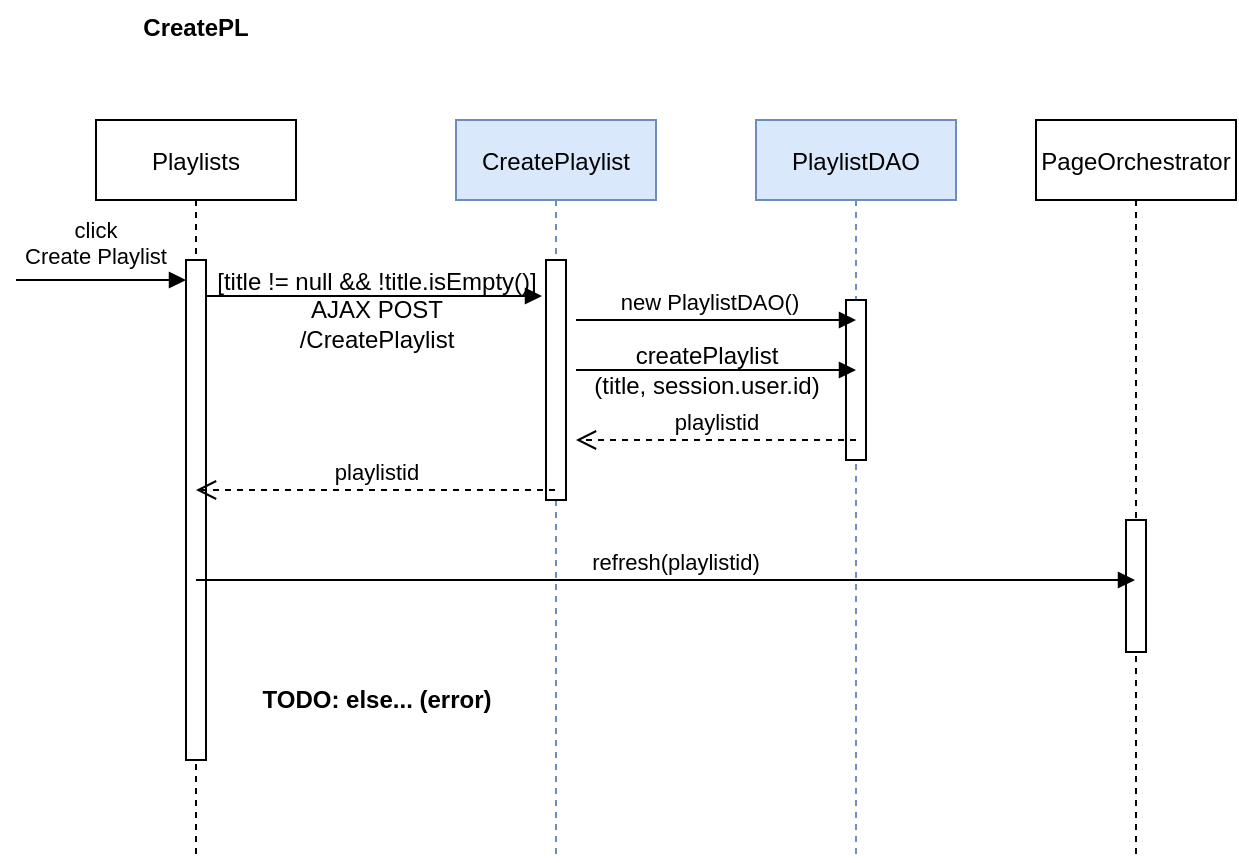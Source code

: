 <mxfile version="14.7.3" type="device"><diagram id="3SM13Gfp1SmeyX-EMhQn" name="Page-1"><mxGraphModel dx="981" dy="518" grid="1" gridSize="10" guides="1" tooltips="1" connect="1" arrows="1" fold="1" page="1" pageScale="1" pageWidth="1169" pageHeight="827" math="0" shadow="0"><root><mxCell id="0"/><mxCell id="1" parent="0"/><mxCell id="2MOWTGu3-rheEjo7wcaj-34" value="CreatePL" style="text;align=center;fontStyle=1;verticalAlign=middle;spacingLeft=3;spacingRight=3;strokeColor=none;rotatable=0;points=[[0,0.5],[1,0.5]];portConstraint=eastwest;" parent="1" vertex="1"><mxGeometry x="190" y="110" width="80" height="26" as="geometry"/></mxCell><mxCell id="2MOWTGu3-rheEjo7wcaj-35" value="CreatePlaylist" style="shape=umlLifeline;perimeter=lifelinePerimeter;container=1;collapsible=0;recursiveResize=0;rounded=0;shadow=0;strokeWidth=1;fillColor=#dae8fc;strokeColor=#6c8ebf;" parent="1" vertex="1"><mxGeometry x="360" y="170" width="100" height="370" as="geometry"/></mxCell><mxCell id="2MOWTGu3-rheEjo7wcaj-36" value="" style="points=[];perimeter=orthogonalPerimeter;rounded=0;shadow=0;strokeWidth=1;" parent="2MOWTGu3-rheEjo7wcaj-35" vertex="1"><mxGeometry x="45" y="70" width="10" height="120" as="geometry"/></mxCell><mxCell id="2MOWTGu3-rheEjo7wcaj-40" value="PlaylistDAO" style="shape=umlLifeline;perimeter=lifelinePerimeter;container=1;collapsible=0;recursiveResize=0;rounded=0;shadow=0;strokeWidth=1;fillColor=#dae8fc;strokeColor=#6c8ebf;" parent="1" vertex="1"><mxGeometry x="510" y="170" width="100" height="370" as="geometry"/></mxCell><mxCell id="2MOWTGu3-rheEjo7wcaj-41" value="" style="points=[];perimeter=orthogonalPerimeter;rounded=0;shadow=0;strokeWidth=1;" parent="2MOWTGu3-rheEjo7wcaj-40" vertex="1"><mxGeometry x="45" y="90" width="10" height="80" as="geometry"/></mxCell><mxCell id="2MOWTGu3-rheEjo7wcaj-42" value="PageOrchestrator" style="shape=umlLifeline;perimeter=lifelinePerimeter;container=1;collapsible=0;recursiveResize=0;rounded=0;shadow=0;strokeWidth=1;" parent="1" vertex="1"><mxGeometry x="650" y="170" width="100" height="370" as="geometry"/></mxCell><mxCell id="2MOWTGu3-rheEjo7wcaj-43" value="" style="points=[];perimeter=orthogonalPerimeter;rounded=0;shadow=0;strokeWidth=1;" parent="2MOWTGu3-rheEjo7wcaj-42" vertex="1"><mxGeometry x="45" y="200" width="10" height="66" as="geometry"/></mxCell><mxCell id="2MOWTGu3-rheEjo7wcaj-45" value="createPlaylist&lt;br&gt;(title, session.user.id)" style="text;html=1;align=center;verticalAlign=middle;resizable=0;points=[];autosize=1;strokeColor=none;" parent="1" vertex="1"><mxGeometry x="420" y="280" width="130" height="30" as="geometry"/></mxCell><mxCell id="1jEiCpI0j6QbXWLR9Uge-1" value="" style="verticalAlign=bottom;endArrow=block;shadow=0;strokeWidth=1;" parent="1" source="1jEiCpI0j6QbXWLR9Uge-9" edge="1"><mxGeometry x="-0.035" y="-15" relative="1" as="geometry"><mxPoint x="300" y="294.8" as="sourcePoint"/><mxPoint x="403" y="258" as="targetPoint"/><Array as="points"><mxPoint x="280" y="258"/></Array><mxPoint as="offset"/></mxGeometry></mxCell><mxCell id="1jEiCpI0j6QbXWLR9Uge-7" value="new PlaylistDAO()" style="verticalAlign=bottom;endArrow=block;shadow=0;strokeWidth=1;" parent="1" edge="1"><mxGeometry x="-0.044" relative="1" as="geometry"><mxPoint x="420" y="270" as="sourcePoint"/><mxPoint x="560" y="270" as="targetPoint"/><mxPoint as="offset"/></mxGeometry></mxCell><mxCell id="1jEiCpI0j6QbXWLR9Uge-9" value="Playlists" style="shape=umlLifeline;perimeter=lifelinePerimeter;container=1;collapsible=0;recursiveResize=0;rounded=0;shadow=0;strokeWidth=1;" parent="1" vertex="1"><mxGeometry x="180" y="170" width="100" height="370" as="geometry"/></mxCell><mxCell id="1jEiCpI0j6QbXWLR9Uge-10" value="" style="points=[];perimeter=orthogonalPerimeter;rounded=0;shadow=0;strokeWidth=1;" parent="1jEiCpI0j6QbXWLR9Uge-9" vertex="1"><mxGeometry x="45" y="70" width="10" height="250" as="geometry"/></mxCell><mxCell id="1jEiCpI0j6QbXWLR9Uge-11" value="click&#xA;Create Playlist&#xA;" style="verticalAlign=bottom;endArrow=block;entryX=0;entryY=0;shadow=0;strokeWidth=1;" parent="1" edge="1"><mxGeometry x="-0.059" y="-10" relative="1" as="geometry"><mxPoint x="140" y="250" as="sourcePoint"/><mxPoint x="225" y="250" as="targetPoint"/><mxPoint as="offset"/></mxGeometry></mxCell><mxCell id="1jEiCpI0j6QbXWLR9Uge-12" value="[title != null &amp;amp;&amp;amp; !title.isEmpty()]&lt;br&gt;AJAX POST&lt;br&gt;/CreatePlaylist" style="text;html=1;align=center;verticalAlign=middle;resizable=0;points=[];autosize=1;strokeColor=none;" parent="1" vertex="1"><mxGeometry x="230" y="240" width="180" height="50" as="geometry"/></mxCell><mxCell id="1jEiCpI0j6QbXWLR9Uge-13" value="" style="verticalAlign=bottom;endArrow=block;shadow=0;strokeWidth=1;" parent="1" edge="1"><mxGeometry x="0.055" relative="1" as="geometry"><mxPoint x="420" y="295" as="sourcePoint"/><mxPoint x="560" y="295" as="targetPoint"/><mxPoint as="offset"/></mxGeometry></mxCell><mxCell id="1jEiCpI0j6QbXWLR9Uge-14" value="playlistid" style="html=1;verticalAlign=bottom;endArrow=open;dashed=1;endSize=8;" parent="1" edge="1"><mxGeometry relative="1" as="geometry"><mxPoint x="560" y="330" as="sourcePoint"/><mxPoint x="420" y="330" as="targetPoint"/></mxGeometry></mxCell><mxCell id="1jEiCpI0j6QbXWLR9Uge-15" value="playlistid" style="html=1;verticalAlign=bottom;endArrow=open;dashed=1;endSize=8;" parent="1" source="2MOWTGu3-rheEjo7wcaj-35" target="1jEiCpI0j6QbXWLR9Uge-9" edge="1"><mxGeometry relative="1" as="geometry"><mxPoint x="410" y="360" as="sourcePoint"/><mxPoint x="270" y="360" as="targetPoint"/></mxGeometry></mxCell><mxCell id="1jEiCpI0j6QbXWLR9Uge-17" value="refresh(playlistid)" style="verticalAlign=bottom;endArrow=block;shadow=0;strokeWidth=1;" parent="1" target="2MOWTGu3-rheEjo7wcaj-42" edge="1"><mxGeometry x="0.022" relative="1" as="geometry"><mxPoint x="230" y="400" as="sourcePoint"/><mxPoint x="370" y="400" as="targetPoint"/><mxPoint as="offset"/></mxGeometry></mxCell><mxCell id="1jEiCpI0j6QbXWLR9Uge-18" value="&lt;b&gt;TODO: else... (error)&lt;/b&gt;" style="text;html=1;align=center;verticalAlign=middle;resizable=0;points=[];autosize=1;strokeColor=none;" parent="1" vertex="1"><mxGeometry x="255" y="450" width="130" height="20" as="geometry"/></mxCell></root></mxGraphModel></diagram></mxfile>